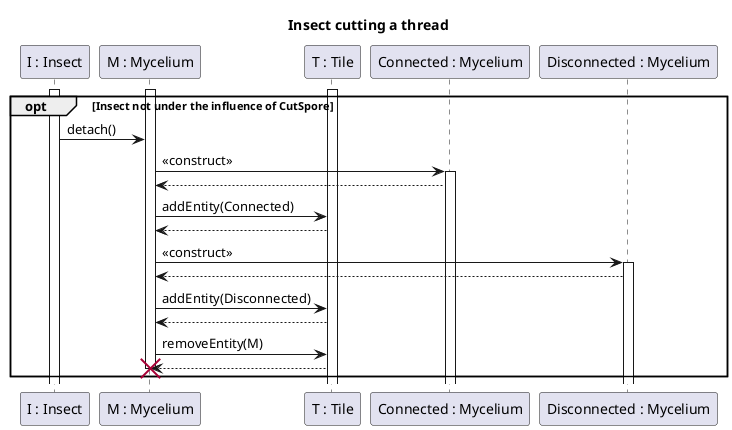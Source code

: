 @startuml Insect thread cutting

title Insect cutting a thread


participant "I : Insect" as I
participant "M : Mycelium" as T
participant "T : Tile" as Tl
participant "Connected : Mycelium" as Mc
participant "Disconnected : Mycelium" as Md


activate I
activate T
activate Tl

opt Insect not under the influence of CutSpore
I -> T : detach()
T->Mc : <<construct>>

activate Mc

Mc-->T
T->Tl : addEntity(Connected)
Tl --> T
T->Md : <<construct>>

activate Md

Md-->T
T->Tl : addEntity(Disconnected)
Tl-->T

T->Tl : removeEntity(M)
Tl-->T

destroy T

end


@enduml